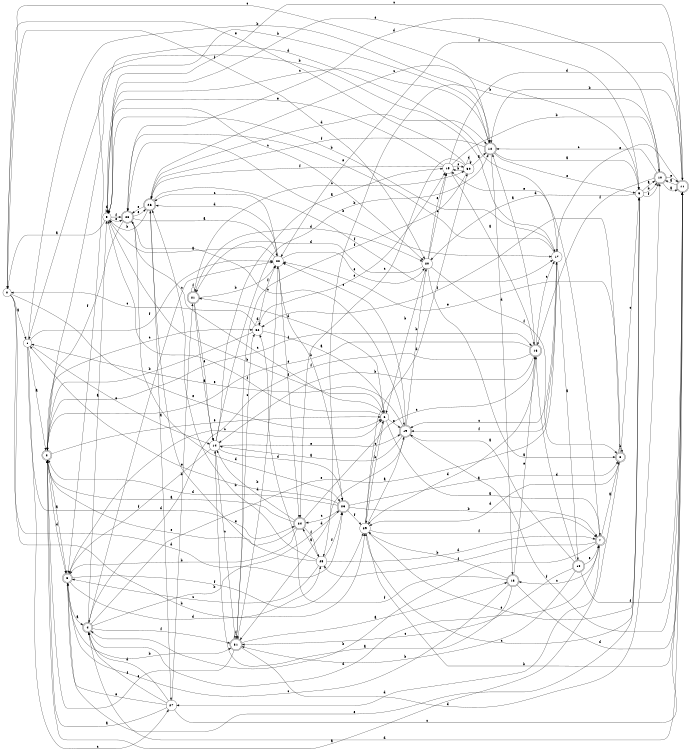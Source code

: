 digraph n27_7 {
__start0 [label="" shape="none"];

rankdir=LR;
size="8,5";

s0 [style="filled", color="black", fillcolor="white" shape="circle", label="0"];
s1 [style="filled", color="black", fillcolor="white" shape="circle", label="1"];
s2 [style="rounded,filled", color="black", fillcolor="white" shape="doublecircle", label="2"];
s3 [style="rounded,filled", color="black", fillcolor="white" shape="doublecircle", label="3"];
s4 [style="rounded,filled", color="black", fillcolor="white" shape="doublecircle", label="4"];
s5 [style="filled", color="black", fillcolor="white" shape="circle", label="5"];
s6 [style="filled", color="black", fillcolor="white" shape="circle", label="6"];
s7 [style="rounded,filled", color="black", fillcolor="white" shape="doublecircle", label="7"];
s8 [style="rounded,filled", color="black", fillcolor="white" shape="doublecircle", label="8"];
s9 [style="filled", color="black", fillcolor="white" shape="circle", label="9"];
s10 [style="rounded,filled", color="black", fillcolor="white" shape="doublecircle", label="10"];
s11 [style="rounded,filled", color="black", fillcolor="white" shape="doublecircle", label="11"];
s12 [style="rounded,filled", color="black", fillcolor="white" shape="doublecircle", label="12"];
s13 [style="rounded,filled", color="black", fillcolor="white" shape="doublecircle", label="13"];
s14 [style="filled", color="black", fillcolor="white" shape="circle", label="14"];
s15 [style="filled", color="black", fillcolor="white" shape="circle", label="15"];
s16 [style="rounded,filled", color="black", fillcolor="white" shape="doublecircle", label="16"];
s17 [style="filled", color="black", fillcolor="white" shape="circle", label="17"];
s18 [style="rounded,filled", color="black", fillcolor="white" shape="doublecircle", label="18"];
s19 [style="rounded,filled", color="black", fillcolor="white" shape="doublecircle", label="19"];
s20 [style="filled", color="black", fillcolor="white" shape="circle", label="20"];
s21 [style="rounded,filled", color="black", fillcolor="white" shape="doublecircle", label="21"];
s22 [style="filled", color="black", fillcolor="white" shape="circle", label="22"];
s23 [style="rounded,filled", color="black", fillcolor="white" shape="doublecircle", label="23"];
s24 [style="rounded,filled", color="black", fillcolor="white" shape="doublecircle", label="24"];
s25 [style="filled", color="black", fillcolor="white" shape="circle", label="25"];
s26 [style="rounded,filled", color="black", fillcolor="white" shape="doublecircle", label="26"];
s27 [style="filled", color="black", fillcolor="white" shape="circle", label="27"];
s28 [style="rounded,filled", color="black", fillcolor="white" shape="doublecircle", label="28"];
s29 [style="filled", color="black", fillcolor="white" shape="circle", label="29"];
s30 [style="filled", color="black", fillcolor="white" shape="circle", label="30"];
s31 [style="rounded,filled", color="black", fillcolor="white" shape="doublecircle", label="31"];
s32 [style="filled", color="black", fillcolor="white" shape="circle", label="32"];
s0 -> s1 [label="a"];
s0 -> s29 [label="b"];
s0 -> s12 [label="c"];
s0 -> s23 [label="d"];
s0 -> s6 [label="e"];
s0 -> s20 [label="f"];
s1 -> s2 [label="a"];
s1 -> s12 [label="b"];
s1 -> s27 [label="c"];
s1 -> s24 [label="d"];
s1 -> s14 [label="e"];
s1 -> s22 [label="f"];
s2 -> s3 [label="a"];
s2 -> s17 [label="b"];
s2 -> s32 [label="c"];
s2 -> s3 [label="d"];
s2 -> s6 [label="e"];
s2 -> s16 [label="f"];
s3 -> s4 [label="a"];
s3 -> s31 [label="b"];
s3 -> s6 [label="c"];
s3 -> s25 [label="d"];
s3 -> s9 [label="e"];
s3 -> s29 [label="f"];
s4 -> s5 [label="a"];
s4 -> s23 [label="b"];
s4 -> s22 [label="c"];
s4 -> s7 [label="d"];
s4 -> s17 [label="e"];
s4 -> s31 [label="f"];
s5 -> s0 [label="a"];
s5 -> s6 [label="b"];
s5 -> s20 [label="c"];
s5 -> s5 [label="d"];
s5 -> s28 [label="e"];
s5 -> s28 [label="f"];
s6 -> s7 [label="a"];
s6 -> s29 [label="b"];
s6 -> s28 [label="c"];
s6 -> s21 [label="d"];
s6 -> s19 [label="e"];
s6 -> s5 [label="f"];
s7 -> s8 [label="a"];
s7 -> s4 [label="b"];
s7 -> s13 [label="c"];
s7 -> s27 [label="d"];
s7 -> s15 [label="e"];
s7 -> s25 [label="f"];
s8 -> s2 [label="a"];
s8 -> s8 [label="b"];
s8 -> s9 [label="c"];
s8 -> s29 [label="d"];
s8 -> s22 [label="e"];
s8 -> s32 [label="f"];
s9 -> s10 [label="a"];
s9 -> s10 [label="b"];
s9 -> s29 [label="c"];
s9 -> s20 [label="d"];
s9 -> s5 [label="e"];
s9 -> s10 [label="f"];
s10 -> s11 [label="a"];
s10 -> s25 [label="b"];
s10 -> s12 [label="c"];
s10 -> s28 [label="d"];
s10 -> s11 [label="e"];
s10 -> s16 [label="f"];
s11 -> s10 [label="a"];
s11 -> s12 [label="b"];
s11 -> s5 [label="c"];
s11 -> s4 [label="d"];
s11 -> s17 [label="e"];
s11 -> s22 [label="f"];
s12 -> s9 [label="a"];
s12 -> s3 [label="b"];
s12 -> s5 [label="c"];
s12 -> s13 [label="d"];
s12 -> s9 [label="e"];
s12 -> s26 [label="f"];
s13 -> s14 [label="a"];
s13 -> s29 [label="b"];
s13 -> s3 [label="c"];
s13 -> s11 [label="d"];
s13 -> s16 [label="e"];
s13 -> s32 [label="f"];
s14 -> s15 [label="a"];
s14 -> s12 [label="b"];
s14 -> s31 [label="c"];
s14 -> s23 [label="d"];
s14 -> s19 [label="e"];
s14 -> s3 [label="f"];
s15 -> s16 [label="a"];
s15 -> s10 [label="b"];
s15 -> s30 [label="c"];
s15 -> s11 [label="d"];
s15 -> s5 [label="e"];
s15 -> s26 [label="f"];
s16 -> s12 [label="a"];
s16 -> s14 [label="b"];
s16 -> s17 [label="c"];
s16 -> s29 [label="d"];
s16 -> s2 [label="e"];
s16 -> s4 [label="f"];
s17 -> s18 [label="a"];
s17 -> s5 [label="b"];
s17 -> s19 [label="c"];
s17 -> s1 [label="d"];
s17 -> s28 [label="e"];
s17 -> s19 [label="f"];
s18 -> s19 [label="a"];
s18 -> s31 [label="b"];
s18 -> s31 [label="c"];
s18 -> s16 [label="d"];
s18 -> s7 [label="e"];
s18 -> s11 [label="f"];
s19 -> s14 [label="a"];
s19 -> s20 [label="b"];
s19 -> s22 [label="c"];
s19 -> s31 [label="d"];
s19 -> s1 [label="e"];
s19 -> s11 [label="f"];
s20 -> s8 [label="a"];
s20 -> s6 [label="b"];
s20 -> s15 [label="c"];
s20 -> s21 [label="d"];
s20 -> s15 [label="e"];
s20 -> s8 [label="f"];
s21 -> s14 [label="a"];
s21 -> s22 [label="b"];
s21 -> s30 [label="c"];
s21 -> s20 [label="d"];
s21 -> s14 [label="e"];
s21 -> s21 [label="f"];
s22 -> s5 [label="a"];
s22 -> s23 [label="b"];
s22 -> s26 [label="c"];
s22 -> s26 [label="d"];
s22 -> s20 [label="e"];
s22 -> s24 [label="f"];
s23 -> s8 [label="a"];
s23 -> s7 [label="b"];
s23 -> s24 [label="c"];
s23 -> s2 [label="d"];
s23 -> s1 [label="e"];
s23 -> s29 [label="f"];
s24 -> s2 [label="a"];
s24 -> s3 [label="b"];
s24 -> s16 [label="c"];
s24 -> s14 [label="d"];
s24 -> s2 [label="e"];
s24 -> s25 [label="f"];
s25 -> s24 [label="a"];
s25 -> s26 [label="b"];
s25 -> s3 [label="c"];
s25 -> s7 [label="d"];
s25 -> s26 [label="e"];
s25 -> s23 [label="f"];
s26 -> s27 [label="a"];
s26 -> s5 [label="b"];
s26 -> s9 [label="c"];
s26 -> s12 [label="d"];
s26 -> s28 [label="e"];
s26 -> s17 [label="f"];
s27 -> s2 [label="a"];
s27 -> s21 [label="b"];
s27 -> s11 [label="c"];
s27 -> s4 [label="d"];
s27 -> s3 [label="e"];
s27 -> s4 [label="f"];
s28 -> s22 [label="a"];
s28 -> s17 [label="b"];
s28 -> s19 [label="c"];
s28 -> s23 [label="d"];
s28 -> s26 [label="e"];
s28 -> s2 [label="f"];
s29 -> s19 [label="a"];
s29 -> s11 [label="b"];
s29 -> s6 [label="c"];
s29 -> s30 [label="d"];
s29 -> s9 [label="e"];
s29 -> s7 [label="f"];
s30 -> s12 [label="a"];
s30 -> s15 [label="b"];
s30 -> s24 [label="c"];
s30 -> s30 [label="d"];
s30 -> s0 [label="e"];
s30 -> s31 [label="f"];
s31 -> s13 [label="a"];
s31 -> s22 [label="b"];
s31 -> s32 [label="c"];
s31 -> s10 [label="d"];
s31 -> s2 [label="e"];
s31 -> s31 [label="f"];
s32 -> s6 [label="a"];
s32 -> s2 [label="b"];
s32 -> s0 [label="c"];
s32 -> s32 [label="d"];
s32 -> s15 [label="e"];
s32 -> s22 [label="f"];

}